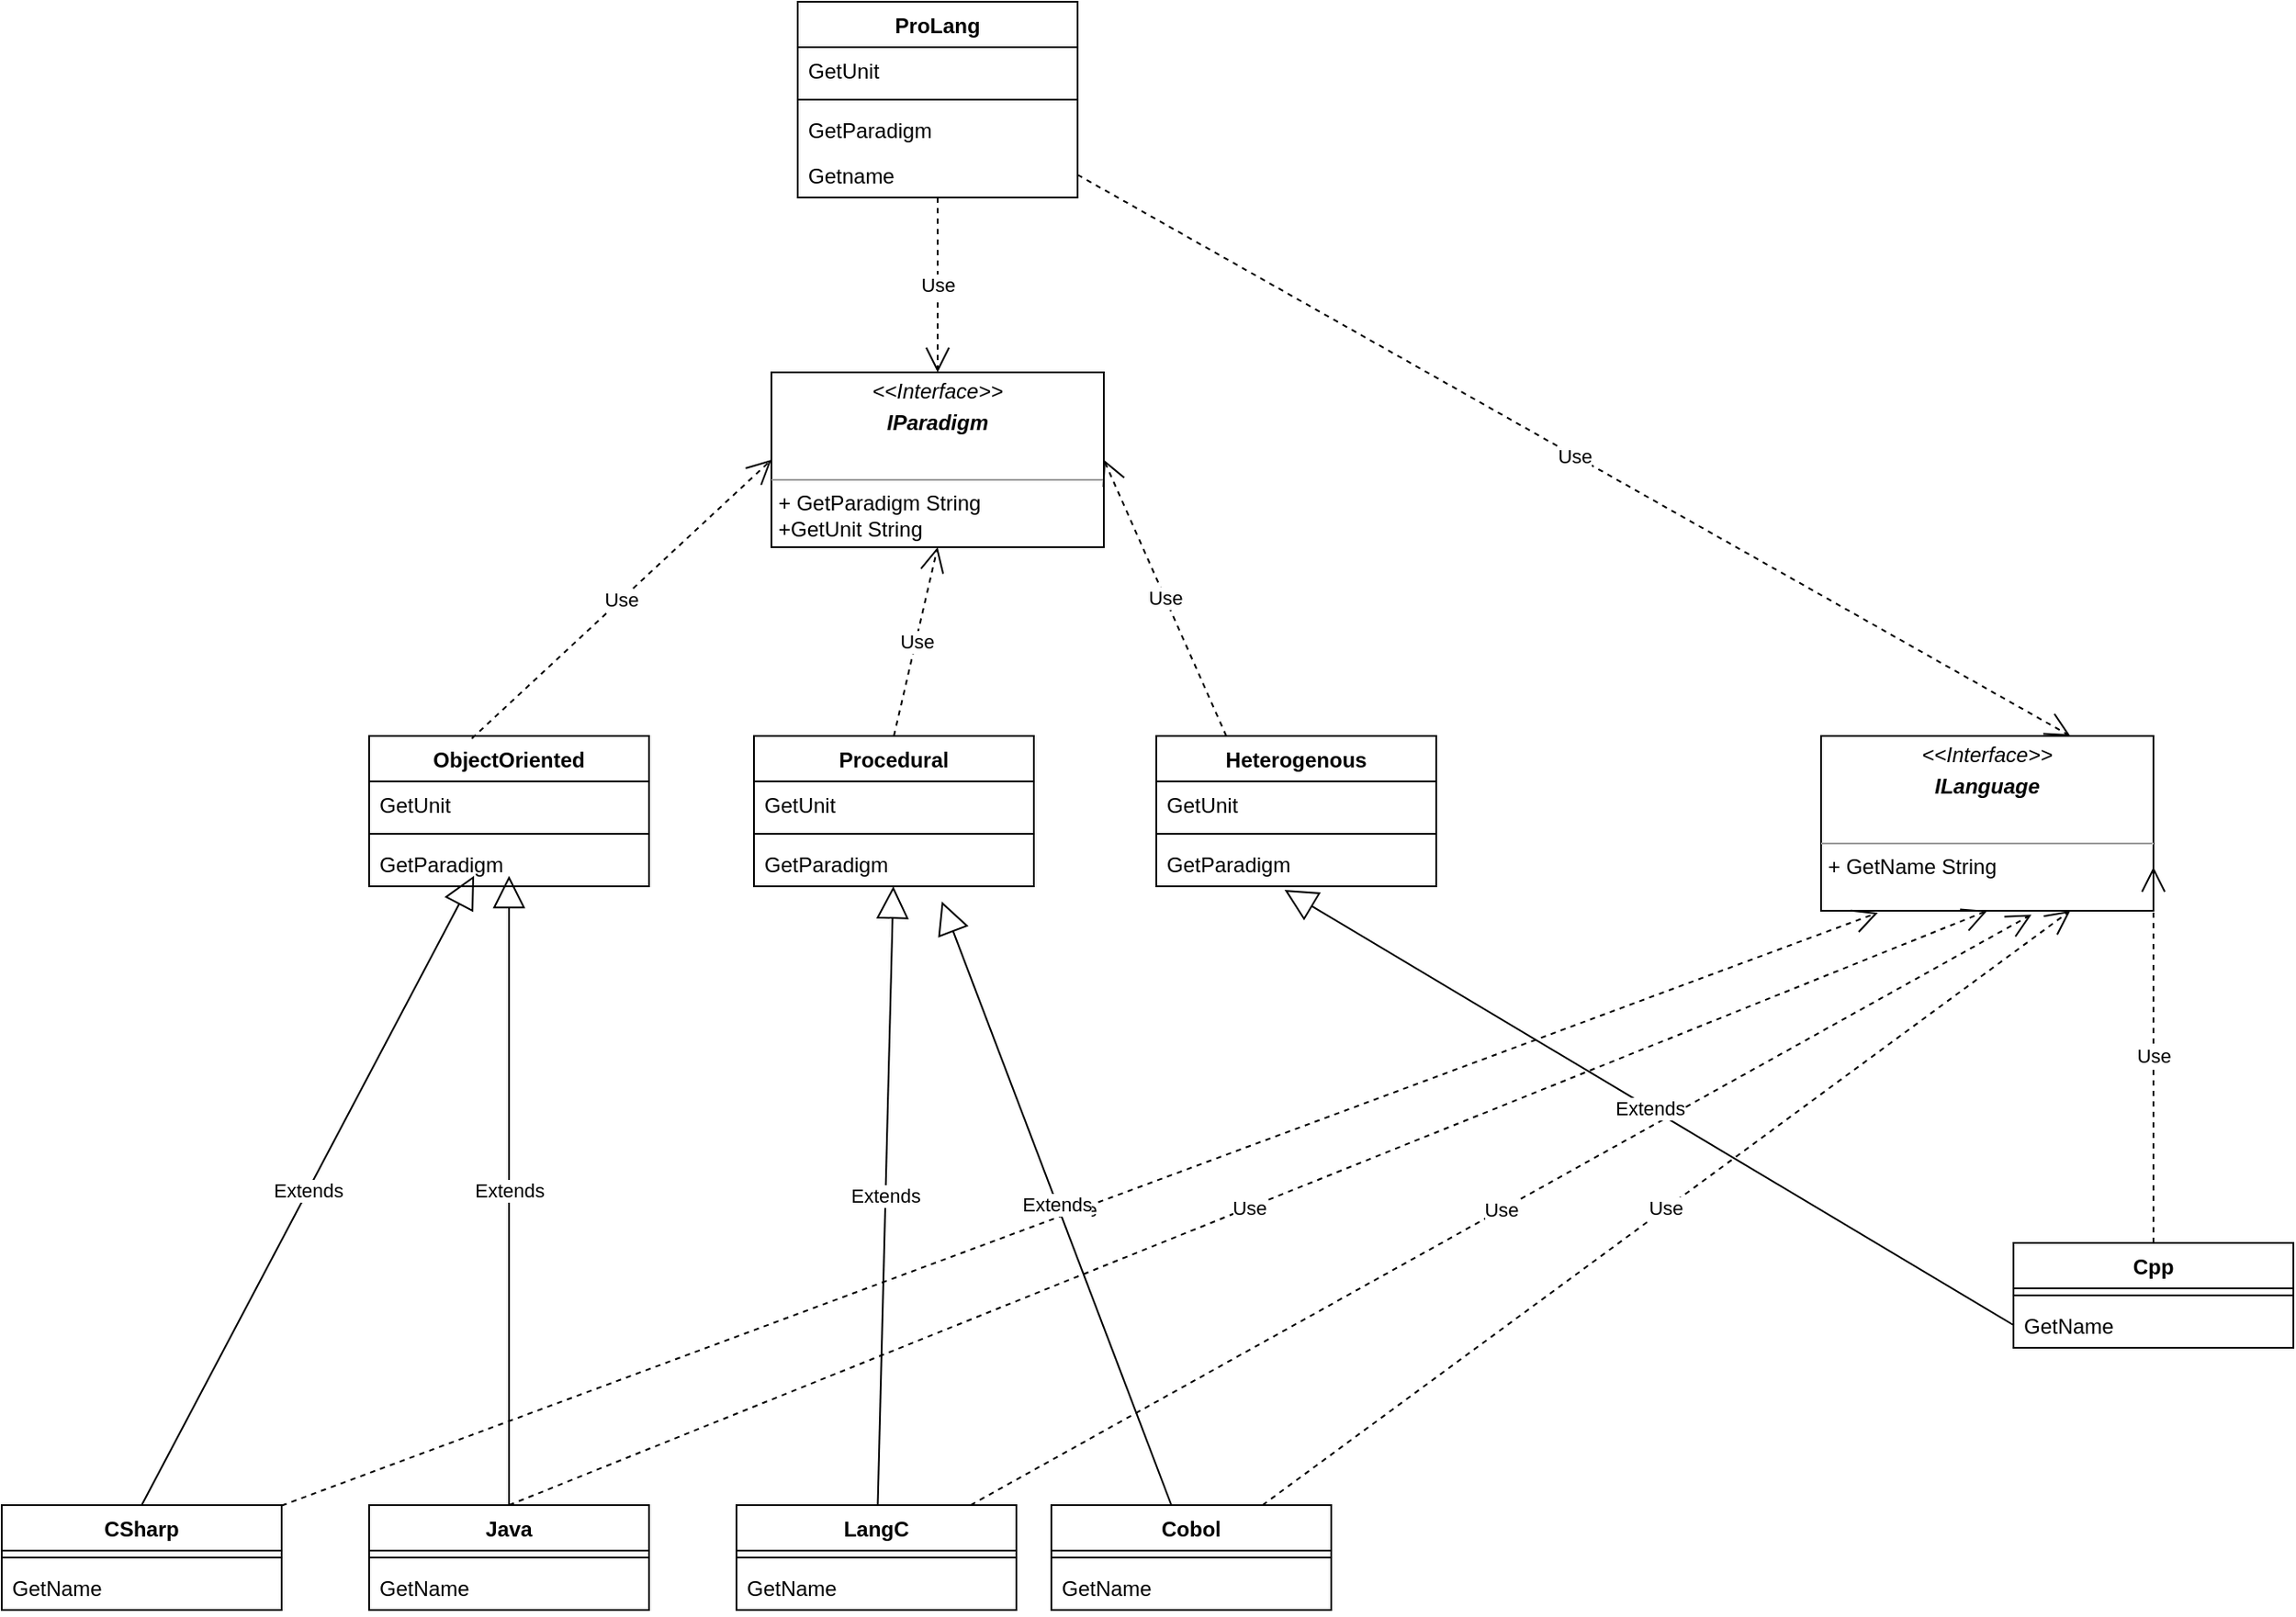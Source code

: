 <mxfile version="20.1.2" type="device"><diagram id="eEVEpOvzrJAIIm8Ngnlz" name="Page-1"><mxGraphModel dx="3405" dy="2270" grid="1" gridSize="10" guides="1" tooltips="1" connect="1" arrows="1" fold="1" page="1" pageScale="1" pageWidth="850" pageHeight="1100" math="0" shadow="0"><root><mxCell id="0"/><mxCell id="1" parent="0"/><mxCell id="koT3Q4S979aWEG-KpJY1-146" value="ProLang" style="swimlane;fontStyle=1;align=center;verticalAlign=top;childLayout=stackLayout;horizontal=1;startSize=26;horizontalStack=0;resizeParent=1;resizeParentMax=0;resizeLast=0;collapsible=1;marginBottom=0;" vertex="1" parent="1"><mxGeometry x="425" y="-100" width="160" height="112" as="geometry"/></mxCell><mxCell id="koT3Q4S979aWEG-KpJY1-147" value="GetUnit" style="text;strokeColor=none;fillColor=none;align=left;verticalAlign=top;spacingLeft=4;spacingRight=4;overflow=hidden;rotatable=0;points=[[0,0.5],[1,0.5]];portConstraint=eastwest;" vertex="1" parent="koT3Q4S979aWEG-KpJY1-146"><mxGeometry y="26" width="160" height="26" as="geometry"/></mxCell><mxCell id="koT3Q4S979aWEG-KpJY1-148" value="" style="line;strokeWidth=1;fillColor=none;align=left;verticalAlign=middle;spacingTop=-1;spacingLeft=3;spacingRight=3;rotatable=0;labelPosition=right;points=[];portConstraint=eastwest;" vertex="1" parent="koT3Q4S979aWEG-KpJY1-146"><mxGeometry y="52" width="160" height="8" as="geometry"/></mxCell><mxCell id="koT3Q4S979aWEG-KpJY1-150" value="GetParadigm" style="text;strokeColor=none;fillColor=none;align=left;verticalAlign=top;spacingLeft=4;spacingRight=4;overflow=hidden;rotatable=0;points=[[0,0.5],[1,0.5]];portConstraint=eastwest;" vertex="1" parent="koT3Q4S979aWEG-KpJY1-146"><mxGeometry y="60" width="160" height="26" as="geometry"/></mxCell><mxCell id="koT3Q4S979aWEG-KpJY1-174" value="Getname" style="text;strokeColor=none;fillColor=none;align=left;verticalAlign=top;spacingLeft=4;spacingRight=4;overflow=hidden;rotatable=0;points=[[0,0.5],[1,0.5]];portConstraint=eastwest;" vertex="1" parent="koT3Q4S979aWEG-KpJY1-146"><mxGeometry y="86" width="160" height="26" as="geometry"/></mxCell><mxCell id="koT3Q4S979aWEG-KpJY1-152" value="&lt;p style=&quot;margin:0px;margin-top:4px;text-align:center;&quot;&gt;&lt;i&gt;&amp;lt;&amp;lt;Interface&amp;gt;&amp;gt;&lt;/i&gt;&lt;/p&gt;&lt;p style=&quot;margin:0px;margin-top:4px;text-align:center;&quot;&gt;&lt;b&gt;&lt;i&gt;IParadigm&lt;/i&gt;&lt;/b&gt;&lt;/p&gt;&lt;p style=&quot;margin:0px;margin-top:4px;text-align:center;&quot;&gt;&lt;br&gt;&lt;/p&gt;&lt;hr size=&quot;1&quot;&gt;&lt;p style=&quot;margin:0px;margin-left:4px;&quot;&gt;+ GetParadigm String&lt;br&gt;&lt;/p&gt;&lt;p style=&quot;margin:0px;margin-left:4px;&quot;&gt;+GetUnit String&amp;nbsp;&lt;/p&gt;&lt;p style=&quot;margin:0px;margin-left:4px;&quot;&gt;&lt;br&gt;&lt;/p&gt;&lt;p style=&quot;margin:0px;margin-left:4px;&quot;&gt;&lt;br&gt;&lt;/p&gt;&lt;p style=&quot;margin:0px;margin-left:4px;&quot;&gt;&lt;br&gt;&lt;/p&gt;" style="verticalAlign=top;align=left;overflow=fill;fontSize=12;fontFamily=Helvetica;html=1;" vertex="1" parent="1"><mxGeometry x="410" y="112" width="190" height="100" as="geometry"/></mxCell><mxCell id="koT3Q4S979aWEG-KpJY1-153" value="Procedural" style="swimlane;fontStyle=1;align=center;verticalAlign=top;childLayout=stackLayout;horizontal=1;startSize=26;horizontalStack=0;resizeParent=1;resizeParentMax=0;resizeLast=0;collapsible=1;marginBottom=0;" vertex="1" parent="1"><mxGeometry x="400" y="320" width="160" height="86" as="geometry"/></mxCell><mxCell id="koT3Q4S979aWEG-KpJY1-154" value="GetUnit" style="text;strokeColor=none;fillColor=none;align=left;verticalAlign=top;spacingLeft=4;spacingRight=4;overflow=hidden;rotatable=0;points=[[0,0.5],[1,0.5]];portConstraint=eastwest;" vertex="1" parent="koT3Q4S979aWEG-KpJY1-153"><mxGeometry y="26" width="160" height="26" as="geometry"/></mxCell><mxCell id="koT3Q4S979aWEG-KpJY1-155" value="" style="line;strokeWidth=1;fillColor=none;align=left;verticalAlign=middle;spacingTop=-1;spacingLeft=3;spacingRight=3;rotatable=0;labelPosition=right;points=[];portConstraint=eastwest;" vertex="1" parent="koT3Q4S979aWEG-KpJY1-153"><mxGeometry y="52" width="160" height="8" as="geometry"/></mxCell><mxCell id="koT3Q4S979aWEG-KpJY1-156" value="GetParadigm" style="text;strokeColor=none;fillColor=none;align=left;verticalAlign=top;spacingLeft=4;spacingRight=4;overflow=hidden;rotatable=0;points=[[0,0.5],[1,0.5]];portConstraint=eastwest;" vertex="1" parent="koT3Q4S979aWEG-KpJY1-153"><mxGeometry y="60" width="160" height="26" as="geometry"/></mxCell><mxCell id="koT3Q4S979aWEG-KpJY1-161" value="ObjectOriented" style="swimlane;fontStyle=1;align=center;verticalAlign=top;childLayout=stackLayout;horizontal=1;startSize=26;horizontalStack=0;resizeParent=1;resizeParentMax=0;resizeLast=0;collapsible=1;marginBottom=0;" vertex="1" parent="1"><mxGeometry x="180" y="320" width="160" height="86" as="geometry"/></mxCell><mxCell id="koT3Q4S979aWEG-KpJY1-162" value="GetUnit" style="text;strokeColor=none;fillColor=none;align=left;verticalAlign=top;spacingLeft=4;spacingRight=4;overflow=hidden;rotatable=0;points=[[0,0.5],[1,0.5]];portConstraint=eastwest;" vertex="1" parent="koT3Q4S979aWEG-KpJY1-161"><mxGeometry y="26" width="160" height="26" as="geometry"/></mxCell><mxCell id="koT3Q4S979aWEG-KpJY1-163" value="" style="line;strokeWidth=1;fillColor=none;align=left;verticalAlign=middle;spacingTop=-1;spacingLeft=3;spacingRight=3;rotatable=0;labelPosition=right;points=[];portConstraint=eastwest;" vertex="1" parent="koT3Q4S979aWEG-KpJY1-161"><mxGeometry y="52" width="160" height="8" as="geometry"/></mxCell><mxCell id="koT3Q4S979aWEG-KpJY1-164" value="GetParadigm" style="text;strokeColor=none;fillColor=none;align=left;verticalAlign=top;spacingLeft=4;spacingRight=4;overflow=hidden;rotatable=0;points=[[0,0.5],[1,0.5]];portConstraint=eastwest;" vertex="1" parent="koT3Q4S979aWEG-KpJY1-161"><mxGeometry y="60" width="160" height="26" as="geometry"/></mxCell><mxCell id="koT3Q4S979aWEG-KpJY1-165" value="Heterogenous" style="swimlane;fontStyle=1;align=center;verticalAlign=top;childLayout=stackLayout;horizontal=1;startSize=26;horizontalStack=0;resizeParent=1;resizeParentMax=0;resizeLast=0;collapsible=1;marginBottom=0;" vertex="1" parent="1"><mxGeometry x="630" y="320" width="160" height="86" as="geometry"/></mxCell><mxCell id="koT3Q4S979aWEG-KpJY1-166" value="GetUnit" style="text;strokeColor=none;fillColor=none;align=left;verticalAlign=top;spacingLeft=4;spacingRight=4;overflow=hidden;rotatable=0;points=[[0,0.5],[1,0.5]];portConstraint=eastwest;" vertex="1" parent="koT3Q4S979aWEG-KpJY1-165"><mxGeometry y="26" width="160" height="26" as="geometry"/></mxCell><mxCell id="koT3Q4S979aWEG-KpJY1-167" value="" style="line;strokeWidth=1;fillColor=none;align=left;verticalAlign=middle;spacingTop=-1;spacingLeft=3;spacingRight=3;rotatable=0;labelPosition=right;points=[];portConstraint=eastwest;" vertex="1" parent="koT3Q4S979aWEG-KpJY1-165"><mxGeometry y="52" width="160" height="8" as="geometry"/></mxCell><mxCell id="koT3Q4S979aWEG-KpJY1-168" value="GetParadigm" style="text;strokeColor=none;fillColor=none;align=left;verticalAlign=top;spacingLeft=4;spacingRight=4;overflow=hidden;rotatable=0;points=[[0,0.5],[1,0.5]];portConstraint=eastwest;" vertex="1" parent="koT3Q4S979aWEG-KpJY1-165"><mxGeometry y="60" width="160" height="26" as="geometry"/></mxCell><mxCell id="koT3Q4S979aWEG-KpJY1-170" value="Use" style="endArrow=open;endSize=12;dashed=1;html=1;rounded=0;exitX=0.367;exitY=0.017;exitDx=0;exitDy=0;exitPerimeter=0;entryX=0;entryY=0.5;entryDx=0;entryDy=0;" edge="1" parent="1" source="koT3Q4S979aWEG-KpJY1-161" target="koT3Q4S979aWEG-KpJY1-152"><mxGeometry width="160" relative="1" as="geometry"><mxPoint x="280" y="300" as="sourcePoint"/><mxPoint x="440" y="300" as="targetPoint"/></mxGeometry></mxCell><mxCell id="koT3Q4S979aWEG-KpJY1-172" value="Use" style="endArrow=open;endSize=12;dashed=1;html=1;rounded=0;exitX=0.5;exitY=0;exitDx=0;exitDy=0;entryX=0.5;entryY=1;entryDx=0;entryDy=0;" edge="1" parent="1" source="koT3Q4S979aWEG-KpJY1-153" target="koT3Q4S979aWEG-KpJY1-152"><mxGeometry width="160" relative="1" as="geometry"><mxPoint x="450" y="290" as="sourcePoint"/><mxPoint x="494.688" y="180" as="targetPoint"/></mxGeometry></mxCell><mxCell id="koT3Q4S979aWEG-KpJY1-173" value="Use" style="endArrow=open;endSize=12;dashed=1;html=1;rounded=0;exitX=0.25;exitY=0;exitDx=0;exitDy=0;entryX=1;entryY=0.5;entryDx=0;entryDy=0;" edge="1" parent="1" source="koT3Q4S979aWEG-KpJY1-165" target="koT3Q4S979aWEG-KpJY1-152"><mxGeometry width="160" relative="1" as="geometry"><mxPoint x="460" y="300" as="sourcePoint"/><mxPoint x="504.688" y="190" as="targetPoint"/></mxGeometry></mxCell><mxCell id="koT3Q4S979aWEG-KpJY1-175" value="&lt;p style=&quot;margin:0px;margin-top:4px;text-align:center;&quot;&gt;&lt;i&gt;&amp;lt;&amp;lt;Interface&amp;gt;&amp;gt;&lt;/i&gt;&lt;/p&gt;&lt;p style=&quot;margin:0px;margin-top:4px;text-align:center;&quot;&gt;&lt;b&gt;&lt;i&gt;ILanguage&lt;/i&gt;&lt;/b&gt;&lt;/p&gt;&lt;p style=&quot;margin:0px;margin-top:4px;text-align:center;&quot;&gt;&lt;br&gt;&lt;/p&gt;&lt;hr size=&quot;1&quot;&gt;&lt;p style=&quot;margin:0px;margin-left:4px;&quot;&gt;+ GetName String&lt;/p&gt;" style="verticalAlign=top;align=left;overflow=fill;fontSize=12;fontFamily=Helvetica;html=1;" vertex="1" parent="1"><mxGeometry x="1010" y="320" width="190" height="100" as="geometry"/></mxCell><mxCell id="koT3Q4S979aWEG-KpJY1-176" value="CSharp" style="swimlane;fontStyle=1;align=center;verticalAlign=top;childLayout=stackLayout;horizontal=1;startSize=26;horizontalStack=0;resizeParent=1;resizeParentMax=0;resizeLast=0;collapsible=1;marginBottom=0;" vertex="1" parent="1"><mxGeometry x="-30" y="760" width="160" height="60" as="geometry"/></mxCell><mxCell id="koT3Q4S979aWEG-KpJY1-178" value="" style="line;strokeWidth=1;fillColor=none;align=left;verticalAlign=middle;spacingTop=-1;spacingLeft=3;spacingRight=3;rotatable=0;labelPosition=right;points=[];portConstraint=eastwest;" vertex="1" parent="koT3Q4S979aWEG-KpJY1-176"><mxGeometry y="26" width="160" height="8" as="geometry"/></mxCell><mxCell id="koT3Q4S979aWEG-KpJY1-179" value="GetName" style="text;strokeColor=none;fillColor=none;align=left;verticalAlign=top;spacingLeft=4;spacingRight=4;overflow=hidden;rotatable=0;points=[[0,0.5],[1,0.5]];portConstraint=eastwest;" vertex="1" parent="koT3Q4S979aWEG-KpJY1-176"><mxGeometry y="34" width="160" height="26" as="geometry"/></mxCell><mxCell id="koT3Q4S979aWEG-KpJY1-180" value="Java" style="swimlane;fontStyle=1;align=center;verticalAlign=top;childLayout=stackLayout;horizontal=1;startSize=26;horizontalStack=0;resizeParent=1;resizeParentMax=0;resizeLast=0;collapsible=1;marginBottom=0;" vertex="1" parent="1"><mxGeometry x="180" y="760" width="160" height="60" as="geometry"/></mxCell><mxCell id="koT3Q4S979aWEG-KpJY1-181" value="" style="line;strokeWidth=1;fillColor=none;align=left;verticalAlign=middle;spacingTop=-1;spacingLeft=3;spacingRight=3;rotatable=0;labelPosition=right;points=[];portConstraint=eastwest;" vertex="1" parent="koT3Q4S979aWEG-KpJY1-180"><mxGeometry y="26" width="160" height="8" as="geometry"/></mxCell><mxCell id="koT3Q4S979aWEG-KpJY1-182" value="GetName" style="text;strokeColor=none;fillColor=none;align=left;verticalAlign=top;spacingLeft=4;spacingRight=4;overflow=hidden;rotatable=0;points=[[0,0.5],[1,0.5]];portConstraint=eastwest;" vertex="1" parent="koT3Q4S979aWEG-KpJY1-180"><mxGeometry y="34" width="160" height="26" as="geometry"/></mxCell><mxCell id="koT3Q4S979aWEG-KpJY1-183" value="Cpp" style="swimlane;fontStyle=1;align=center;verticalAlign=top;childLayout=stackLayout;horizontal=1;startSize=26;horizontalStack=0;resizeParent=1;resizeParentMax=0;resizeLast=0;collapsible=1;marginBottom=0;" vertex="1" parent="1"><mxGeometry x="1120" y="610" width="160" height="60" as="geometry"/></mxCell><mxCell id="koT3Q4S979aWEG-KpJY1-184" value="" style="line;strokeWidth=1;fillColor=none;align=left;verticalAlign=middle;spacingTop=-1;spacingLeft=3;spacingRight=3;rotatable=0;labelPosition=right;points=[];portConstraint=eastwest;" vertex="1" parent="koT3Q4S979aWEG-KpJY1-183"><mxGeometry y="26" width="160" height="8" as="geometry"/></mxCell><mxCell id="koT3Q4S979aWEG-KpJY1-185" value="GetName" style="text;strokeColor=none;fillColor=none;align=left;verticalAlign=top;spacingLeft=4;spacingRight=4;overflow=hidden;rotatable=0;points=[[0,0.5],[1,0.5]];portConstraint=eastwest;" vertex="1" parent="koT3Q4S979aWEG-KpJY1-183"><mxGeometry y="34" width="160" height="26" as="geometry"/></mxCell><mxCell id="koT3Q4S979aWEG-KpJY1-186" value="LangC" style="swimlane;fontStyle=1;align=center;verticalAlign=top;childLayout=stackLayout;horizontal=1;startSize=26;horizontalStack=0;resizeParent=1;resizeParentMax=0;resizeLast=0;collapsible=1;marginBottom=0;" vertex="1" parent="1"><mxGeometry x="390" y="760" width="160" height="60" as="geometry"/></mxCell><mxCell id="koT3Q4S979aWEG-KpJY1-187" value="" style="line;strokeWidth=1;fillColor=none;align=left;verticalAlign=middle;spacingTop=-1;spacingLeft=3;spacingRight=3;rotatable=0;labelPosition=right;points=[];portConstraint=eastwest;" vertex="1" parent="koT3Q4S979aWEG-KpJY1-186"><mxGeometry y="26" width="160" height="8" as="geometry"/></mxCell><mxCell id="koT3Q4S979aWEG-KpJY1-188" value="GetName" style="text;strokeColor=none;fillColor=none;align=left;verticalAlign=top;spacingLeft=4;spacingRight=4;overflow=hidden;rotatable=0;points=[[0,0.5],[1,0.5]];portConstraint=eastwest;" vertex="1" parent="koT3Q4S979aWEG-KpJY1-186"><mxGeometry y="34" width="160" height="26" as="geometry"/></mxCell><mxCell id="koT3Q4S979aWEG-KpJY1-189" value="Cobol" style="swimlane;fontStyle=1;align=center;verticalAlign=top;childLayout=stackLayout;horizontal=1;startSize=26;horizontalStack=0;resizeParent=1;resizeParentMax=0;resizeLast=0;collapsible=1;marginBottom=0;" vertex="1" parent="1"><mxGeometry x="570" y="760" width="160" height="60" as="geometry"/></mxCell><mxCell id="koT3Q4S979aWEG-KpJY1-190" value="" style="line;strokeWidth=1;fillColor=none;align=left;verticalAlign=middle;spacingTop=-1;spacingLeft=3;spacingRight=3;rotatable=0;labelPosition=right;points=[];portConstraint=eastwest;" vertex="1" parent="koT3Q4S979aWEG-KpJY1-189"><mxGeometry y="26" width="160" height="8" as="geometry"/></mxCell><mxCell id="koT3Q4S979aWEG-KpJY1-191" value="GetName" style="text;strokeColor=none;fillColor=none;align=left;verticalAlign=top;spacingLeft=4;spacingRight=4;overflow=hidden;rotatable=0;points=[[0,0.5],[1,0.5]];portConstraint=eastwest;" vertex="1" parent="koT3Q4S979aWEG-KpJY1-189"><mxGeometry y="34" width="160" height="26" as="geometry"/></mxCell><mxCell id="koT3Q4S979aWEG-KpJY1-192" value="Use" style="endArrow=open;endSize=12;dashed=1;html=1;rounded=0;entryX=1;entryY=0.75;entryDx=0;entryDy=0;" edge="1" parent="1" source="koT3Q4S979aWEG-KpJY1-183" target="koT3Q4S979aWEG-KpJY1-175"><mxGeometry width="160" relative="1" as="geometry"><mxPoint x="880" y="870" as="sourcePoint"/><mxPoint x="960" y="770" as="targetPoint"/></mxGeometry></mxCell><mxCell id="koT3Q4S979aWEG-KpJY1-193" value="Use" style="endArrow=open;endSize=12;dashed=1;html=1;rounded=0;entryX=0.5;entryY=0;entryDx=0;entryDy=0;" edge="1" parent="1" source="koT3Q4S979aWEG-KpJY1-174" target="koT3Q4S979aWEG-KpJY1-152"><mxGeometry width="160" relative="1" as="geometry"><mxPoint x="680" y="330" as="sourcePoint"/><mxPoint x="610" y="172.0" as="targetPoint"/></mxGeometry></mxCell><mxCell id="koT3Q4S979aWEG-KpJY1-195" value="Use" style="endArrow=open;endSize=12;dashed=1;html=1;rounded=0;entryX=0.75;entryY=1;entryDx=0;entryDy=0;" edge="1" parent="1" source="koT3Q4S979aWEG-KpJY1-189" target="koT3Q4S979aWEG-KpJY1-175"><mxGeometry width="160" relative="1" as="geometry"><mxPoint x="1329.651" y="530" as="sourcePoint"/><mxPoint x="1050" y="345" as="targetPoint"/></mxGeometry></mxCell><mxCell id="koT3Q4S979aWEG-KpJY1-196" value="Use" style="endArrow=open;endSize=12;dashed=1;html=1;rounded=0;entryX=0.633;entryY=1.022;entryDx=0;entryDy=0;entryPerimeter=0;" edge="1" parent="1" source="koT3Q4S979aWEG-KpJY1-186" target="koT3Q4S979aWEG-KpJY1-175"><mxGeometry width="160" relative="1" as="geometry"><mxPoint x="1266.042" y="700" as="sourcePoint"/><mxPoint x="1002.5" y="370" as="targetPoint"/></mxGeometry></mxCell><mxCell id="koT3Q4S979aWEG-KpJY1-197" value="Use" style="endArrow=open;endSize=12;dashed=1;html=1;rounded=0;entryX=0.5;entryY=1;entryDx=0;entryDy=0;exitX=0.5;exitY=0;exitDx=0;exitDy=0;" edge="1" parent="1" source="koT3Q4S979aWEG-KpJY1-180" target="koT3Q4S979aWEG-KpJY1-175"><mxGeometry width="160" relative="1" as="geometry"><mxPoint x="1256.813" y="730" as="sourcePoint"/><mxPoint x="980.27" y="372.2" as="targetPoint"/></mxGeometry></mxCell><mxCell id="koT3Q4S979aWEG-KpJY1-198" value="Use" style="endArrow=open;endSize=12;dashed=1;html=1;rounded=0;entryX=0.171;entryY=1.011;entryDx=0;entryDy=0;entryPerimeter=0;" edge="1" parent="1" source="koT3Q4S979aWEG-KpJY1-176" target="koT3Q4S979aWEG-KpJY1-175"><mxGeometry width="160" relative="1" as="geometry"><mxPoint x="1266.813" y="740" as="sourcePoint"/><mxPoint x="990.27" y="382.2" as="targetPoint"/></mxGeometry></mxCell><mxCell id="koT3Q4S979aWEG-KpJY1-199" value="Use" style="endArrow=open;endSize=12;dashed=1;html=1;rounded=0;entryX=0.75;entryY=0;entryDx=0;entryDy=0;exitX=1;exitY=0.5;exitDx=0;exitDy=0;" edge="1" parent="1" source="koT3Q4S979aWEG-KpJY1-174" target="koT3Q4S979aWEG-KpJY1-175"><mxGeometry width="160" relative="1" as="geometry"><mxPoint x="515" y="22" as="sourcePoint"/><mxPoint x="515" y="122" as="targetPoint"/></mxGeometry></mxCell><mxCell id="koT3Q4S979aWEG-KpJY1-200" value="Extends" style="endArrow=block;endSize=16;endFill=0;html=1;rounded=0;exitX=0.5;exitY=0;exitDx=0;exitDy=0;" edge="1" parent="1" source="koT3Q4S979aWEG-KpJY1-176"><mxGeometry width="160" relative="1" as="geometry"><mxPoint x="200" y="430" as="sourcePoint"/><mxPoint x="240" y="400" as="targetPoint"/></mxGeometry></mxCell><mxCell id="koT3Q4S979aWEG-KpJY1-202" value="Extends" style="endArrow=block;endSize=16;endFill=0;html=1;rounded=0;exitX=0.5;exitY=0;exitDx=0;exitDy=0;" edge="1" parent="1" source="koT3Q4S979aWEG-KpJY1-180"><mxGeometry width="160" relative="1" as="geometry"><mxPoint x="60" y="770" as="sourcePoint"/><mxPoint x="260" y="400" as="targetPoint"/></mxGeometry></mxCell><mxCell id="koT3Q4S979aWEG-KpJY1-203" value="Extends" style="endArrow=block;endSize=16;endFill=0;html=1;rounded=0;" edge="1" parent="1" source="koT3Q4S979aWEG-KpJY1-186" target="koT3Q4S979aWEG-KpJY1-156"><mxGeometry width="160" relative="1" as="geometry"><mxPoint x="270" y="770" as="sourcePoint"/><mxPoint x="270" y="410" as="targetPoint"/></mxGeometry></mxCell><mxCell id="koT3Q4S979aWEG-KpJY1-204" value="Extends" style="endArrow=block;endSize=16;endFill=0;html=1;rounded=0;entryX=0.671;entryY=1.333;entryDx=0;entryDy=0;entryPerimeter=0;" edge="1" parent="1" source="koT3Q4S979aWEG-KpJY1-189" target="koT3Q4S979aWEG-KpJY1-156"><mxGeometry width="160" relative="1" as="geometry"><mxPoint x="280" y="780" as="sourcePoint"/><mxPoint x="280" y="420" as="targetPoint"/></mxGeometry></mxCell><mxCell id="koT3Q4S979aWEG-KpJY1-205" value="Extends" style="endArrow=block;endSize=16;endFill=0;html=1;rounded=0;entryX=0.458;entryY=1.077;entryDx=0;entryDy=0;entryPerimeter=0;exitX=0;exitY=0.5;exitDx=0;exitDy=0;" edge="1" parent="1" source="koT3Q4S979aWEG-KpJY1-185" target="koT3Q4S979aWEG-KpJY1-168"><mxGeometry width="160" relative="1" as="geometry"><mxPoint x="648.599" y="770" as="sourcePoint"/><mxPoint x="517.36" y="424.658" as="targetPoint"/></mxGeometry></mxCell></root></mxGraphModel></diagram></mxfile>